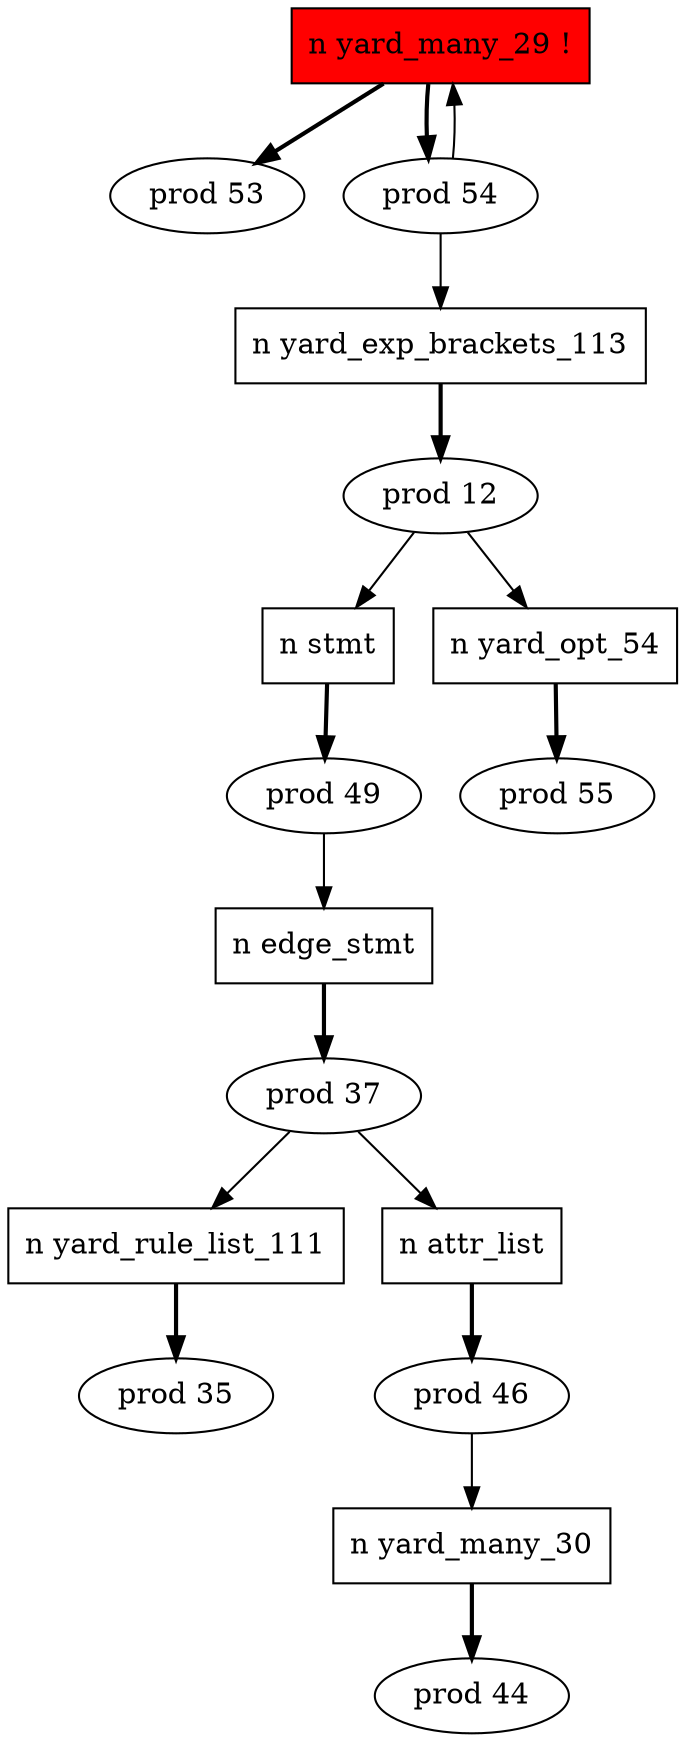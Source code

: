 digraph AST {
    7 [label="n yard_many_29 !",style="filled",fillcolor=red,shape=box]
    9 [label="prod 53"]
    7 -> 9 [style=bold,width=10,label=""]
    10 [label="prod 54"]
    7 -> 10 [style=bold,width=10,label=""]
    10 -> 6 [label=""]
    10 -> 7 [label=""]
    6 [label="n yard_exp_brackets_113",shape=box]
    11 [label="prod 12"]
    6 -> 11 [style=bold,width=10,label=""]
    11 -> 4 [label=""]
    11 -> 5 [label=""]
    5 [label="n yard_opt_54",shape=box]
    12 [label="prod 55"]
    5 -> 12 [style=bold,width=10,label=""]
    4 [label="n stmt",shape=box]
    13 [label="prod 49"]
    4 -> 13 [style=bold,width=10,label=""]
    13 -> 3 [label=""]
    3 [label="n edge_stmt",shape=box]
    14 [label="prod 37"]
    3 -> 14 [style=bold,width=10,label=""]
    14 -> 0 [label=""]
    14 -> 2 [label=""]
    2 [label="n attr_list",shape=box]
    15 [label="prod 46"]
    2 -> 15 [style=bold,width=10,label=""]
    15 -> 1 [label=""]
    1 [label="n yard_many_30",shape=box]
    16 [label="prod 44"]
    1 -> 16 [style=bold,width=10,label=""]
    0 [label="n yard_rule_list_111",shape=box]
    17 [label="prod 35"]
    0 -> 17 [style=bold,width=10,label=""]
}
